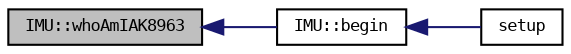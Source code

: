 digraph "IMU::whoAmIAK8963"
{
  bgcolor="transparent";
  edge [fontname="DejaVuSansMono",fontsize="8",labelfontname="DejaVuSansMono",labelfontsize="8"];
  node [fontname="DejaVuSansMono",fontsize="8",shape=record];
  rankdir="LR";
  Node77 [label="IMU::whoAmIAK8963",height=0.2,width=0.4,color="black", fillcolor="grey75", style="filled", fontcolor="black"];
  Node77 -> Node78 [dir="back",color="midnightblue",fontsize="8",style="solid",fontname="DejaVuSansMono"];
  Node78 [label="IMU::begin",height=0.2,width=0.4,color="black",URL="$classIMU.html#ae0d964d2f8ec122be068c41b84bc18a8"];
  Node78 -> Node79 [dir="back",color="midnightblue",fontsize="8",style="solid",fontname="DejaVuSansMono"];
  Node79 [label="setup",height=0.2,width=0.4,color="black",URL="$example_2main_8cpp.html#a4fc01d736fe50cf5b977f755b675f11d"];
}
